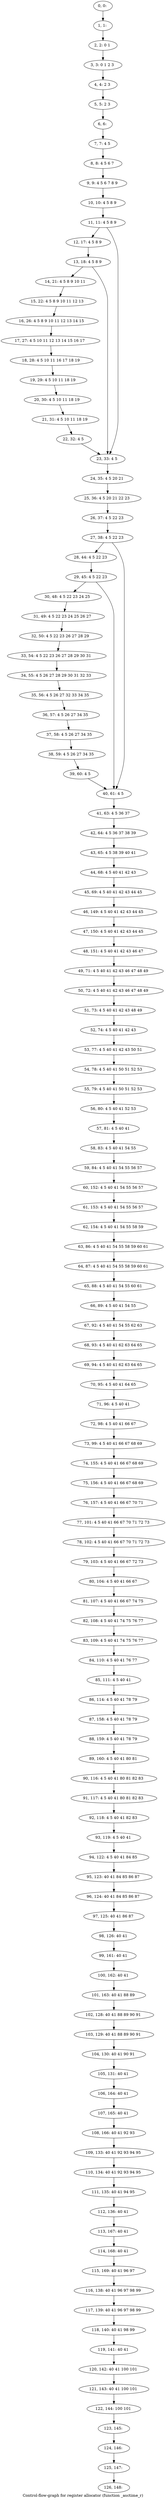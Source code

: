 digraph G {
graph [label="Control-flow-graph for register allocator (function _asctime_r)"]
0[label="0, 0: "];
1[label="1, 1: "];
2[label="2, 2: 0 1 "];
3[label="3, 3: 0 1 2 3 "];
4[label="4, 4: 2 3 "];
5[label="5, 5: 2 3 "];
6[label="6, 6: "];
7[label="7, 7: 4 5 "];
8[label="8, 8: 4 5 6 7 "];
9[label="9, 9: 4 5 6 7 8 9 "];
10[label="10, 10: 4 5 8 9 "];
11[label="11, 11: 4 5 8 9 "];
12[label="12, 17: 4 5 8 9 "];
13[label="13, 18: 4 5 8 9 "];
14[label="14, 21: 4 5 8 9 10 11 "];
15[label="15, 22: 4 5 8 9 10 11 12 13 "];
16[label="16, 26: 4 5 8 9 10 11 12 13 14 15 "];
17[label="17, 27: 4 5 10 11 12 13 14 15 16 17 "];
18[label="18, 28: 4 5 10 11 16 17 18 19 "];
19[label="19, 29: 4 5 10 11 18 19 "];
20[label="20, 30: 4 5 10 11 18 19 "];
21[label="21, 31: 4 5 10 11 18 19 "];
22[label="22, 32: 4 5 "];
23[label="23, 33: 4 5 "];
24[label="24, 35: 4 5 20 21 "];
25[label="25, 36: 4 5 20 21 22 23 "];
26[label="26, 37: 4 5 22 23 "];
27[label="27, 38: 4 5 22 23 "];
28[label="28, 44: 4 5 22 23 "];
29[label="29, 45: 4 5 22 23 "];
30[label="30, 48: 4 5 22 23 24 25 "];
31[label="31, 49: 4 5 22 23 24 25 26 27 "];
32[label="32, 50: 4 5 22 23 26 27 28 29 "];
33[label="33, 54: 4 5 22 23 26 27 28 29 30 31 "];
34[label="34, 55: 4 5 26 27 28 29 30 31 32 33 "];
35[label="35, 56: 4 5 26 27 32 33 34 35 "];
36[label="36, 57: 4 5 26 27 34 35 "];
37[label="37, 58: 4 5 26 27 34 35 "];
38[label="38, 59: 4 5 26 27 34 35 "];
39[label="39, 60: 4 5 "];
40[label="40, 61: 4 5 "];
41[label="41, 63: 4 5 36 37 "];
42[label="42, 64: 4 5 36 37 38 39 "];
43[label="43, 65: 4 5 38 39 40 41 "];
44[label="44, 68: 4 5 40 41 42 43 "];
45[label="45, 69: 4 5 40 41 42 43 44 45 "];
46[label="46, 149: 4 5 40 41 42 43 44 45 "];
47[label="47, 150: 4 5 40 41 42 43 44 45 "];
48[label="48, 151: 4 5 40 41 42 43 46 47 "];
49[label="49, 71: 4 5 40 41 42 43 46 47 48 49 "];
50[label="50, 72: 4 5 40 41 42 43 46 47 48 49 "];
51[label="51, 73: 4 5 40 41 42 43 48 49 "];
52[label="52, 74: 4 5 40 41 42 43 "];
53[label="53, 77: 4 5 40 41 42 43 50 51 "];
54[label="54, 78: 4 5 40 41 50 51 52 53 "];
55[label="55, 79: 4 5 40 41 50 51 52 53 "];
56[label="56, 80: 4 5 40 41 52 53 "];
57[label="57, 81: 4 5 40 41 "];
58[label="58, 83: 4 5 40 41 54 55 "];
59[label="59, 84: 4 5 40 41 54 55 56 57 "];
60[label="60, 152: 4 5 40 41 54 55 56 57 "];
61[label="61, 153: 4 5 40 41 54 55 56 57 "];
62[label="62, 154: 4 5 40 41 54 55 58 59 "];
63[label="63, 86: 4 5 40 41 54 55 58 59 60 61 "];
64[label="64, 87: 4 5 40 41 54 55 58 59 60 61 "];
65[label="65, 88: 4 5 40 41 54 55 60 61 "];
66[label="66, 89: 4 5 40 41 54 55 "];
67[label="67, 92: 4 5 40 41 54 55 62 63 "];
68[label="68, 93: 4 5 40 41 62 63 64 65 "];
69[label="69, 94: 4 5 40 41 62 63 64 65 "];
70[label="70, 95: 4 5 40 41 64 65 "];
71[label="71, 96: 4 5 40 41 "];
72[label="72, 98: 4 5 40 41 66 67 "];
73[label="73, 99: 4 5 40 41 66 67 68 69 "];
74[label="74, 155: 4 5 40 41 66 67 68 69 "];
75[label="75, 156: 4 5 40 41 66 67 68 69 "];
76[label="76, 157: 4 5 40 41 66 67 70 71 "];
77[label="77, 101: 4 5 40 41 66 67 70 71 72 73 "];
78[label="78, 102: 4 5 40 41 66 67 70 71 72 73 "];
79[label="79, 103: 4 5 40 41 66 67 72 73 "];
80[label="80, 104: 4 5 40 41 66 67 "];
81[label="81, 107: 4 5 40 41 66 67 74 75 "];
82[label="82, 108: 4 5 40 41 74 75 76 77 "];
83[label="83, 109: 4 5 40 41 74 75 76 77 "];
84[label="84, 110: 4 5 40 41 76 77 "];
85[label="85, 111: 4 5 40 41 "];
86[label="86, 114: 4 5 40 41 78 79 "];
87[label="87, 158: 4 5 40 41 78 79 "];
88[label="88, 159: 4 5 40 41 78 79 "];
89[label="89, 160: 4 5 40 41 80 81 "];
90[label="90, 116: 4 5 40 41 80 81 82 83 "];
91[label="91, 117: 4 5 40 41 80 81 82 83 "];
92[label="92, 118: 4 5 40 41 82 83 "];
93[label="93, 119: 4 5 40 41 "];
94[label="94, 122: 4 5 40 41 84 85 "];
95[label="95, 123: 40 41 84 85 86 87 "];
96[label="96, 124: 40 41 84 85 86 87 "];
97[label="97, 125: 40 41 86 87 "];
98[label="98, 126: 40 41 "];
99[label="99, 161: 40 41 "];
100[label="100, 162: 40 41 "];
101[label="101, 163: 40 41 88 89 "];
102[label="102, 128: 40 41 88 89 90 91 "];
103[label="103, 129: 40 41 88 89 90 91 "];
104[label="104, 130: 40 41 90 91 "];
105[label="105, 131: 40 41 "];
106[label="106, 164: 40 41 "];
107[label="107, 165: 40 41 "];
108[label="108, 166: 40 41 92 93 "];
109[label="109, 133: 40 41 92 93 94 95 "];
110[label="110, 134: 40 41 92 93 94 95 "];
111[label="111, 135: 40 41 94 95 "];
112[label="112, 136: 40 41 "];
113[label="113, 167: 40 41 "];
114[label="114, 168: 40 41 "];
115[label="115, 169: 40 41 96 97 "];
116[label="116, 138: 40 41 96 97 98 99 "];
117[label="117, 139: 40 41 96 97 98 99 "];
118[label="118, 140: 40 41 98 99 "];
119[label="119, 141: 40 41 "];
120[label="120, 142: 40 41 100 101 "];
121[label="121, 143: 40 41 100 101 "];
122[label="122, 144: 100 101 "];
123[label="123, 145: "];
124[label="124, 146: "];
125[label="125, 147: "];
126[label="126, 148: "];
0->1 ;
1->2 ;
2->3 ;
3->4 ;
4->5 ;
5->6 ;
6->7 ;
7->8 ;
8->9 ;
9->10 ;
10->11 ;
11->12 ;
11->23 ;
12->13 ;
13->14 ;
13->23 ;
14->15 ;
15->16 ;
16->17 ;
17->18 ;
18->19 ;
19->20 ;
20->21 ;
21->22 ;
22->23 ;
23->24 ;
24->25 ;
25->26 ;
26->27 ;
27->28 ;
27->40 ;
28->29 ;
29->30 ;
29->40 ;
30->31 ;
31->32 ;
32->33 ;
33->34 ;
34->35 ;
35->36 ;
36->37 ;
37->38 ;
38->39 ;
39->40 ;
40->41 ;
41->42 ;
42->43 ;
43->44 ;
44->45 ;
45->46 ;
46->47 ;
47->48 ;
48->49 ;
49->50 ;
50->51 ;
51->52 ;
52->53 ;
53->54 ;
54->55 ;
55->56 ;
56->57 ;
57->58 ;
58->59 ;
59->60 ;
60->61 ;
61->62 ;
62->63 ;
63->64 ;
64->65 ;
65->66 ;
66->67 ;
67->68 ;
68->69 ;
69->70 ;
70->71 ;
71->72 ;
72->73 ;
73->74 ;
74->75 ;
75->76 ;
76->77 ;
77->78 ;
78->79 ;
79->80 ;
80->81 ;
81->82 ;
82->83 ;
83->84 ;
84->85 ;
85->86 ;
86->87 ;
87->88 ;
88->89 ;
89->90 ;
90->91 ;
91->92 ;
92->93 ;
93->94 ;
94->95 ;
95->96 ;
96->97 ;
97->98 ;
98->99 ;
99->100 ;
100->101 ;
101->102 ;
102->103 ;
103->104 ;
104->105 ;
105->106 ;
106->107 ;
107->108 ;
108->109 ;
109->110 ;
110->111 ;
111->112 ;
112->113 ;
113->114 ;
114->115 ;
115->116 ;
116->117 ;
117->118 ;
118->119 ;
119->120 ;
120->121 ;
121->122 ;
122->123 ;
123->124 ;
124->125 ;
125->126 ;
}
